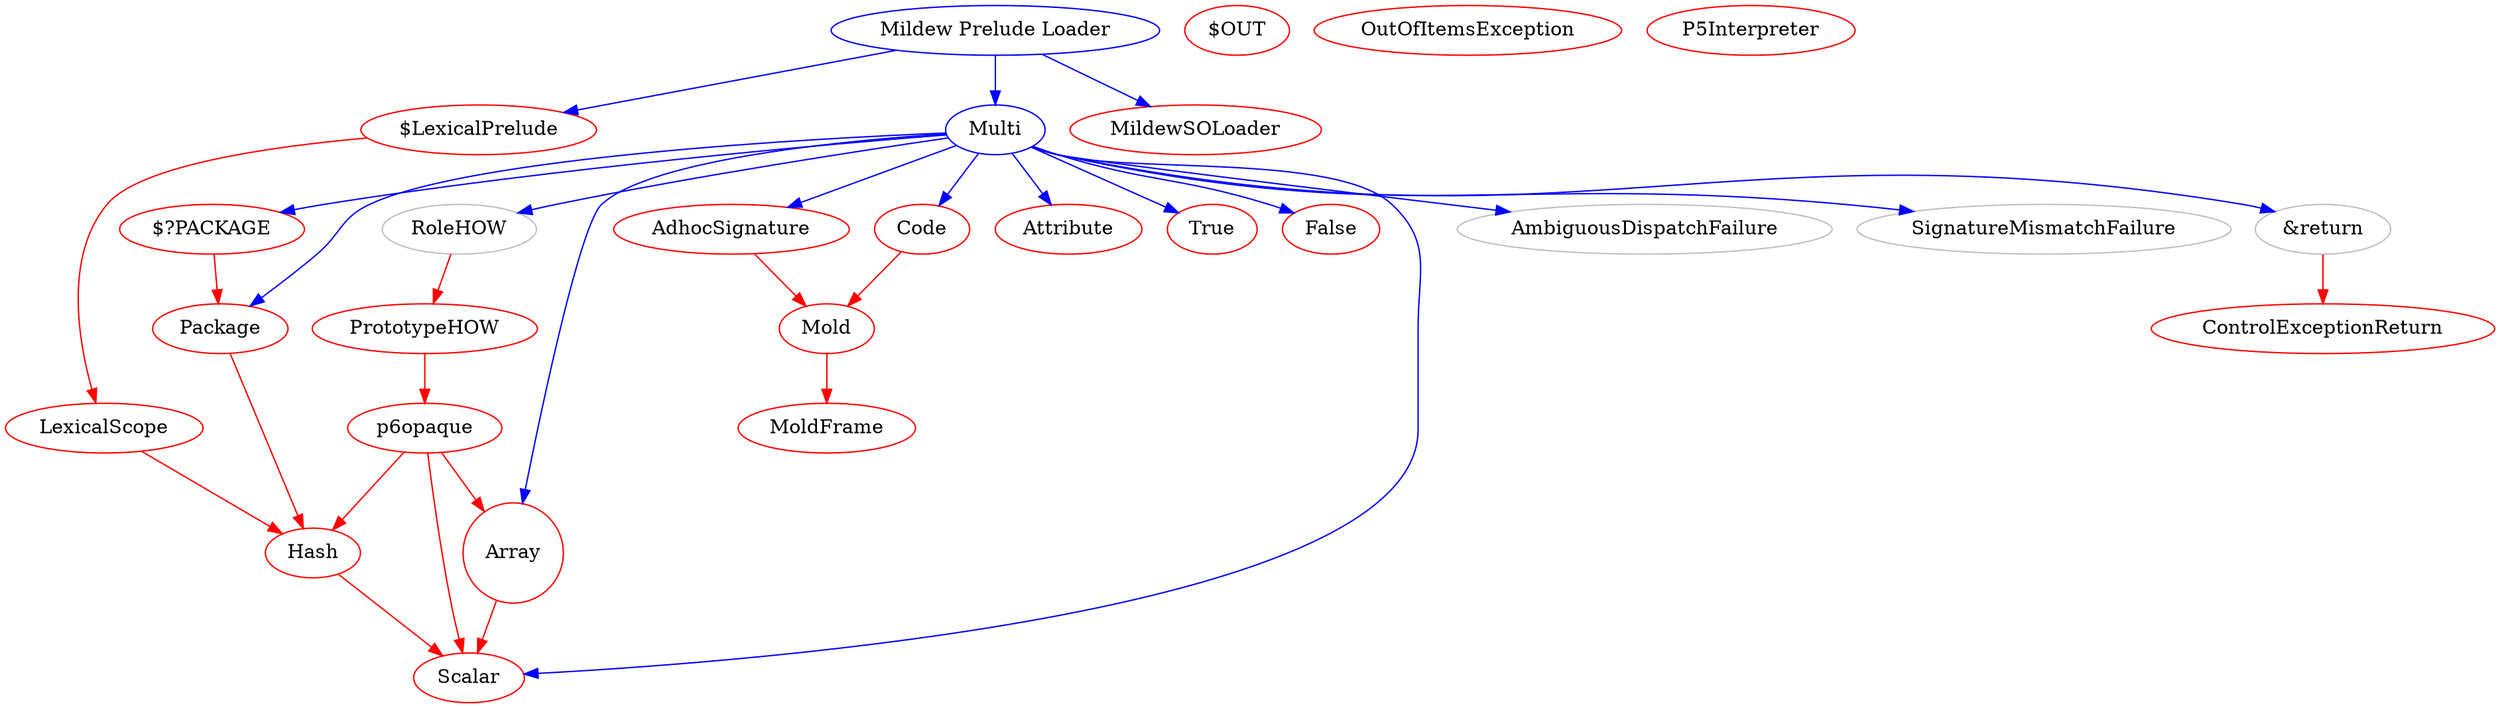 digraph "SMOP and Mildew Typesystem Bootstrap"
{

 /*
  * This are the types defined in the SMOP initialization.
  *
  * gray nodes mean nodes that are going to be defined in C.
  * Red nodes mean nodes defined in C or C+m0ld.
  * Red links mean C symbol lookup, instead of lexical lookup.
  */

 s1p_hash [color=red, label=Hash]; s1p_array [shape=circle,
 color=red, label=Array]; s1p_io [color=red,
 label="$OUT"]; mold [color=red, label=Mold];
 mold_frame[color=red, label=MoldFrame];

 mold -> mold_frame [color=red];

 s1p_code [color=red, label=Code];
 s1p_package [color=red, label=Package];
 outer_package [color=red, label="$?PACKAGE"];

 outer_package -> s1p_package [color=red];
 s1p_package -> s1p_hash [color=red];
 s1p_code -> mold [color=red];
 
 s1p_adhoc_signature [color=red, label="AdhocSignature"];

 s1p_adhoc_signature -> mold [color=red];

 s1p_scalar [color=red, label="Scalar"];

 s1p_hash -> s1p_scalar [color=red];
 s1p_array -> s1p_scalar [color=red];

 s1p_attribute [color=red, label=Attribute];

 p6opaque [color=red]

 p6opaque -> s1p_hash [color=red];
 p6opaque -> s1p_scalar [color=red];
 p6opaque -> s1p_array [color=red];

 s1p_prototypehow [color=red, label=PrototypeHOW];

 s1p_prototypehow -> p6opaque [color=red]

 controlexceptionreturn [color=red, label=ControlExceptionReturn];

 outofitemsexception [color=red, label=OutOfItemsException];

 p5interpreter [color=red, label=P5Interpreter];

 s1p_lexicalscope [color=red, label=LexicalScope];

 s1p_lexicalscope -> s1p_hash [color=red];

 lexical_prelude_var [color=red, label="$LexicalPrelude"];

 lexical_prelude_var -> s1p_lexicalscope [color=red];

 mildewsoloader [color=red, label="MildewSOLoader"];

 native_bool_true [color=red, label="True"];
 native_bool_false [color=red, label="False"];

 s1p_rolehow [color=gray, label="RoleHOW"];
 s1p_rolehow -> s1p_prototypehow [color=red];

 s1p_return [color=gray, label="&return"];
 s1p_return -> controlexceptionreturn [color=red];

 ambiguousdispatchfailure [color=gray, label="AmbiguousDispatchFailure"];
 signaturemismatchfailure [color=gray, label="SignatureMismatchFailure"];

 /*
  * now we start defining types in a higher level
  *
  * nodes written in regular Perl 6 are in blue
  * nodes simplified for bootstrapping are in black
  *
  * Links in red are C symbol lookup,
  * in black are simplified lookup (multi variants by long name, for instance)
  * in blue are regular lookups
  *
  */


  // Multi should be reinitted some times...
  Multi_s0 [color=blue, label="Multi"];
  Multi_s0 -> s1p_rolehow [color=blue];
  Multi_s0 -> s1p_package [color=blue];
  Multi_s0 -> outer_package [color=blue];
  Multi_s0 -> s1p_adhoc_signature [color=blue];
  Multi_s0 -> s1p_attribute [color=blue];
  Multi_s0 -> s1p_array [color=blue];
  Multi_s0 -> s1p_scalar [color=blue];
  Multi_s0 -> s1p_code [color=blue];
  Multi_s0 -> s1p_return [color=blue];
  Multi_s0 -> ambiguousdispatchfailure [color=blue];
  Multi_s0 -> signaturemismatchfailure [color=blue];
  Multi_s0 -> native_bool_false [color=blue];
  Multi_s0 -> native_bool_true [color=blue];

  Prelude [color=blue, label="Mildew Prelude Loader"];
  Prelude -> mildewsoloader [color=blue];
  Prelude -> Multi_s0 [color=blue];
  Prelude -> lexical_prelude_var [color=blue];



}
